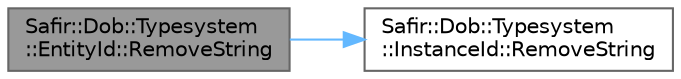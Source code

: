 digraph "Safir::Dob::Typesystem::EntityId::RemoveString"
{
 // LATEX_PDF_SIZE
  bgcolor="transparent";
  edge [fontname=Helvetica,fontsize=10,labelfontname=Helvetica,labelfontsize=10];
  node [fontname=Helvetica,fontsize=10,shape=box,height=0.2,width=0.4];
  rankdir="LR";
  Node1 [label="Safir::Dob::Typesystem\l::EntityId::RemoveString",height=0.2,width=0.4,color="gray40", fillcolor="grey60", style="filled", fontcolor="black",tooltip="Remove the included string from the instance id of the entity id."];
  Node1 -> Node2 [color="steelblue1",style="solid"];
  Node2 [label="Safir::Dob::Typesystem\l::InstanceId::RemoveString",height=0.2,width=0.4,color="grey40", fillcolor="white", style="filled",URL="$a01487.html#a1abc1c807a0ea902e46e6089816e3fcb",tooltip="Remove the included string from the instance id."];
}
